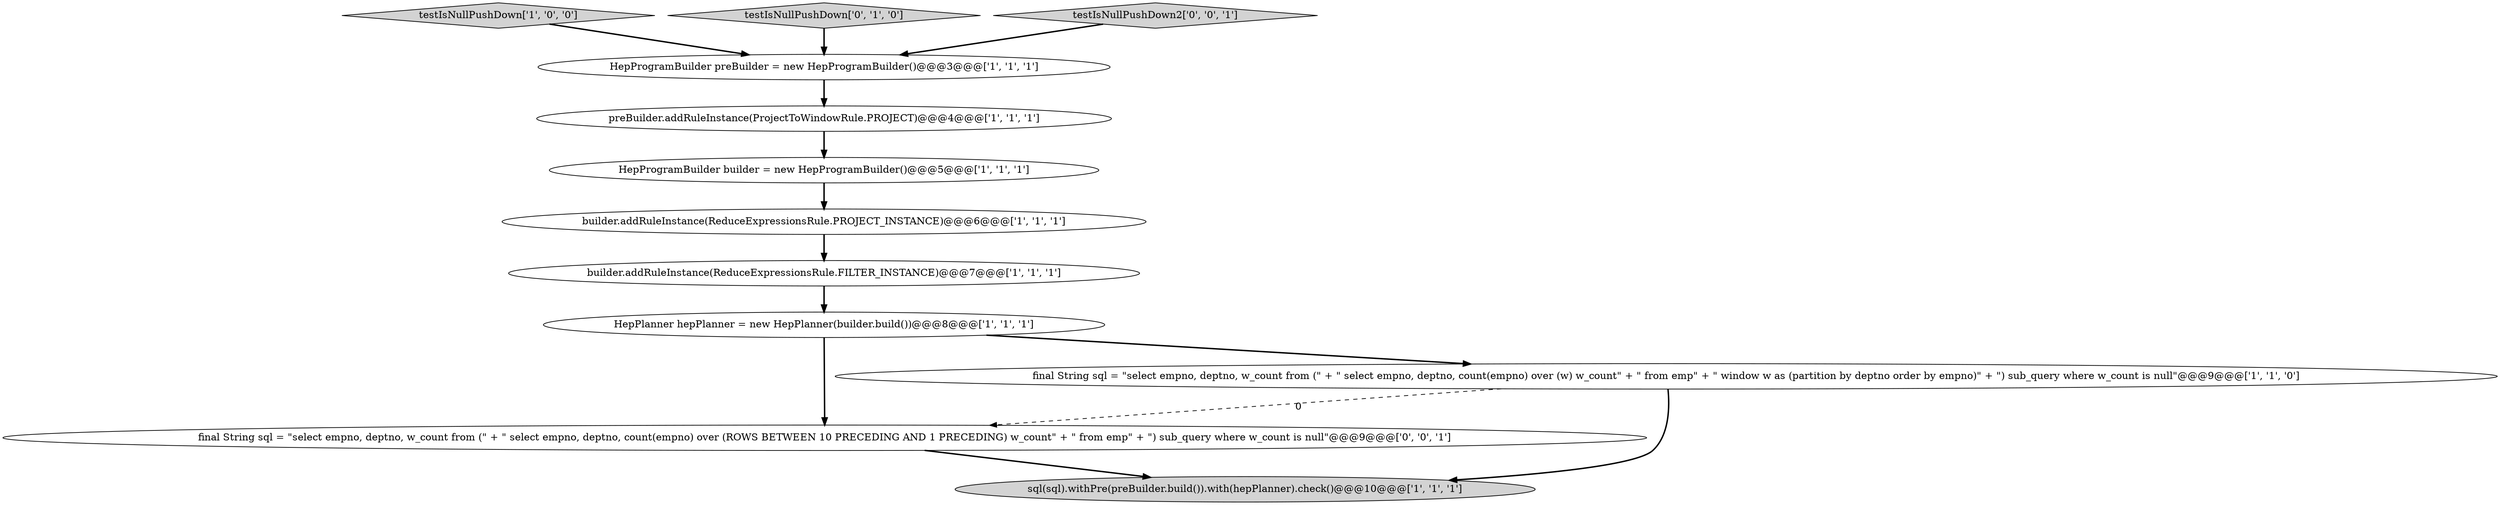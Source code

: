 digraph {
5 [style = filled, label = "builder.addRuleInstance(ReduceExpressionsRule.PROJECT_INSTANCE)@@@6@@@['1', '1', '1']", fillcolor = white, shape = ellipse image = "AAA0AAABBB1BBB"];
8 [style = filled, label = "sql(sql).withPre(preBuilder.build()).with(hepPlanner).check()@@@10@@@['1', '1', '1']", fillcolor = lightgray, shape = ellipse image = "AAA0AAABBB1BBB"];
11 [style = filled, label = "final String sql = \"select empno, deptno, w_count from (\" + \" select empno, deptno, count(empno) over (ROWS BETWEEN 10 PRECEDING AND 1 PRECEDING) w_count\" + \" from emp\" + \") sub_query where w_count is null\"@@@9@@@['0', '0', '1']", fillcolor = white, shape = ellipse image = "AAA0AAABBB3BBB"];
2 [style = filled, label = "HepPlanner hepPlanner = new HepPlanner(builder.build())@@@8@@@['1', '1', '1']", fillcolor = white, shape = ellipse image = "AAA0AAABBB1BBB"];
3 [style = filled, label = "final String sql = \"select empno, deptno, w_count from (\" + \" select empno, deptno, count(empno) over (w) w_count\" + \" from emp\" + \" window w as (partition by deptno order by empno)\" + \") sub_query where w_count is null\"@@@9@@@['1', '1', '0']", fillcolor = white, shape = ellipse image = "AAA0AAABBB1BBB"];
1 [style = filled, label = "HepProgramBuilder builder = new HepProgramBuilder()@@@5@@@['1', '1', '1']", fillcolor = white, shape = ellipse image = "AAA0AAABBB1BBB"];
0 [style = filled, label = "preBuilder.addRuleInstance(ProjectToWindowRule.PROJECT)@@@4@@@['1', '1', '1']", fillcolor = white, shape = ellipse image = "AAA0AAABBB1BBB"];
6 [style = filled, label = "testIsNullPushDown['1', '0', '0']", fillcolor = lightgray, shape = diamond image = "AAA0AAABBB1BBB"];
9 [style = filled, label = "testIsNullPushDown['0', '1', '0']", fillcolor = lightgray, shape = diamond image = "AAA0AAABBB2BBB"];
10 [style = filled, label = "testIsNullPushDown2['0', '0', '1']", fillcolor = lightgray, shape = diamond image = "AAA0AAABBB3BBB"];
4 [style = filled, label = "HepProgramBuilder preBuilder = new HepProgramBuilder()@@@3@@@['1', '1', '1']", fillcolor = white, shape = ellipse image = "AAA0AAABBB1BBB"];
7 [style = filled, label = "builder.addRuleInstance(ReduceExpressionsRule.FILTER_INSTANCE)@@@7@@@['1', '1', '1']", fillcolor = white, shape = ellipse image = "AAA0AAABBB1BBB"];
1->5 [style = bold, label=""];
5->7 [style = bold, label=""];
6->4 [style = bold, label=""];
11->8 [style = bold, label=""];
9->4 [style = bold, label=""];
7->2 [style = bold, label=""];
0->1 [style = bold, label=""];
3->8 [style = bold, label=""];
2->11 [style = bold, label=""];
3->11 [style = dashed, label="0"];
2->3 [style = bold, label=""];
4->0 [style = bold, label=""];
10->4 [style = bold, label=""];
}
